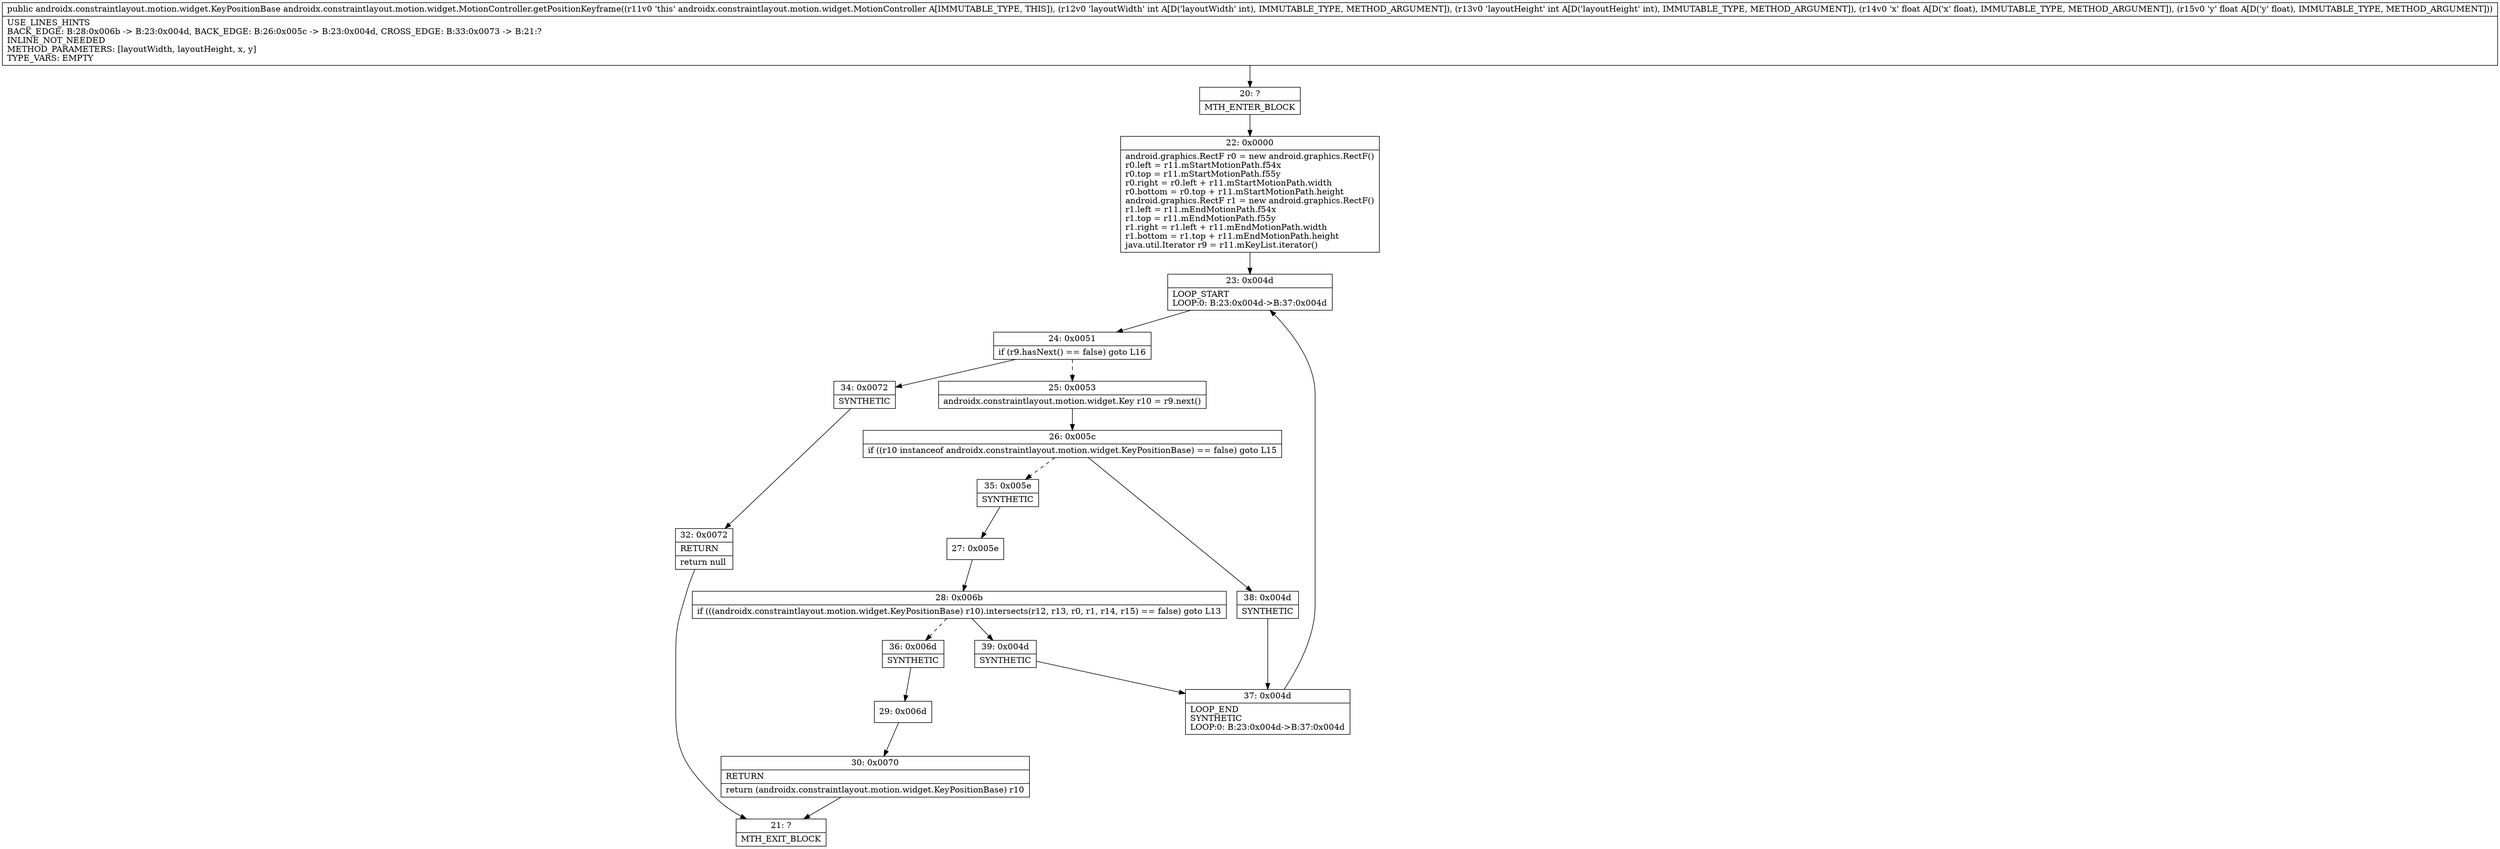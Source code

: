 digraph "CFG forandroidx.constraintlayout.motion.widget.MotionController.getPositionKeyframe(IIFF)Landroidx\/constraintlayout\/motion\/widget\/KeyPositionBase;" {
Node_20 [shape=record,label="{20\:\ ?|MTH_ENTER_BLOCK\l}"];
Node_22 [shape=record,label="{22\:\ 0x0000|android.graphics.RectF r0 = new android.graphics.RectF()\lr0.left = r11.mStartMotionPath.f54x\lr0.top = r11.mStartMotionPath.f55y\lr0.right = r0.left + r11.mStartMotionPath.width\lr0.bottom = r0.top + r11.mStartMotionPath.height\landroid.graphics.RectF r1 = new android.graphics.RectF()\lr1.left = r11.mEndMotionPath.f54x\lr1.top = r11.mEndMotionPath.f55y\lr1.right = r1.left + r11.mEndMotionPath.width\lr1.bottom = r1.top + r11.mEndMotionPath.height\ljava.util.Iterator r9 = r11.mKeyList.iterator()\l}"];
Node_23 [shape=record,label="{23\:\ 0x004d|LOOP_START\lLOOP:0: B:23:0x004d\-\>B:37:0x004d\l}"];
Node_24 [shape=record,label="{24\:\ 0x0051|if (r9.hasNext() == false) goto L16\l}"];
Node_25 [shape=record,label="{25\:\ 0x0053|androidx.constraintlayout.motion.widget.Key r10 = r9.next()\l}"];
Node_26 [shape=record,label="{26\:\ 0x005c|if ((r10 instanceof androidx.constraintlayout.motion.widget.KeyPositionBase) == false) goto L15\l}"];
Node_35 [shape=record,label="{35\:\ 0x005e|SYNTHETIC\l}"];
Node_27 [shape=record,label="{27\:\ 0x005e}"];
Node_28 [shape=record,label="{28\:\ 0x006b|if (((androidx.constraintlayout.motion.widget.KeyPositionBase) r10).intersects(r12, r13, r0, r1, r14, r15) == false) goto L13\l}"];
Node_36 [shape=record,label="{36\:\ 0x006d|SYNTHETIC\l}"];
Node_29 [shape=record,label="{29\:\ 0x006d}"];
Node_30 [shape=record,label="{30\:\ 0x0070|RETURN\l|return (androidx.constraintlayout.motion.widget.KeyPositionBase) r10\l}"];
Node_21 [shape=record,label="{21\:\ ?|MTH_EXIT_BLOCK\l}"];
Node_39 [shape=record,label="{39\:\ 0x004d|SYNTHETIC\l}"];
Node_37 [shape=record,label="{37\:\ 0x004d|LOOP_END\lSYNTHETIC\lLOOP:0: B:23:0x004d\-\>B:37:0x004d\l}"];
Node_38 [shape=record,label="{38\:\ 0x004d|SYNTHETIC\l}"];
Node_34 [shape=record,label="{34\:\ 0x0072|SYNTHETIC\l}"];
Node_32 [shape=record,label="{32\:\ 0x0072|RETURN\l|return null\l}"];
MethodNode[shape=record,label="{public androidx.constraintlayout.motion.widget.KeyPositionBase androidx.constraintlayout.motion.widget.MotionController.getPositionKeyframe((r11v0 'this' androidx.constraintlayout.motion.widget.MotionController A[IMMUTABLE_TYPE, THIS]), (r12v0 'layoutWidth' int A[D('layoutWidth' int), IMMUTABLE_TYPE, METHOD_ARGUMENT]), (r13v0 'layoutHeight' int A[D('layoutHeight' int), IMMUTABLE_TYPE, METHOD_ARGUMENT]), (r14v0 'x' float A[D('x' float), IMMUTABLE_TYPE, METHOD_ARGUMENT]), (r15v0 'y' float A[D('y' float), IMMUTABLE_TYPE, METHOD_ARGUMENT]))  | USE_LINES_HINTS\lBACK_EDGE: B:28:0x006b \-\> B:23:0x004d, BACK_EDGE: B:26:0x005c \-\> B:23:0x004d, CROSS_EDGE: B:33:0x0073 \-\> B:21:?\lINLINE_NOT_NEEDED\lMETHOD_PARAMETERS: [layoutWidth, layoutHeight, x, y]\lTYPE_VARS: EMPTY\l}"];
MethodNode -> Node_20;Node_20 -> Node_22;
Node_22 -> Node_23;
Node_23 -> Node_24;
Node_24 -> Node_25[style=dashed];
Node_24 -> Node_34;
Node_25 -> Node_26;
Node_26 -> Node_35[style=dashed];
Node_26 -> Node_38;
Node_35 -> Node_27;
Node_27 -> Node_28;
Node_28 -> Node_36[style=dashed];
Node_28 -> Node_39;
Node_36 -> Node_29;
Node_29 -> Node_30;
Node_30 -> Node_21;
Node_39 -> Node_37;
Node_37 -> Node_23;
Node_38 -> Node_37;
Node_34 -> Node_32;
Node_32 -> Node_21;
}

